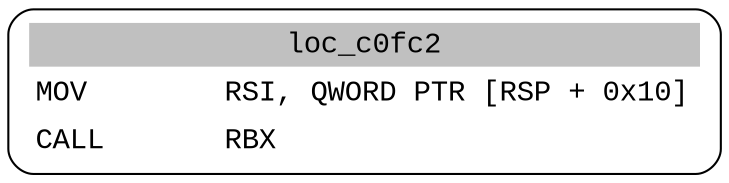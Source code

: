 digraph asm_graph {
1941 [
shape="Mrecord" fontname="Courier New"label =<<table border="0" cellborder="0" cellpadding="3"><tr><td align="center" colspan="2" bgcolor="grey">loc_c0fc2</td></tr><tr><td align="left">MOV        RSI, QWORD PTR [RSP + 0x10]</td></tr><tr><td align="left">CALL       RBX</td></tr></table>> ];
}